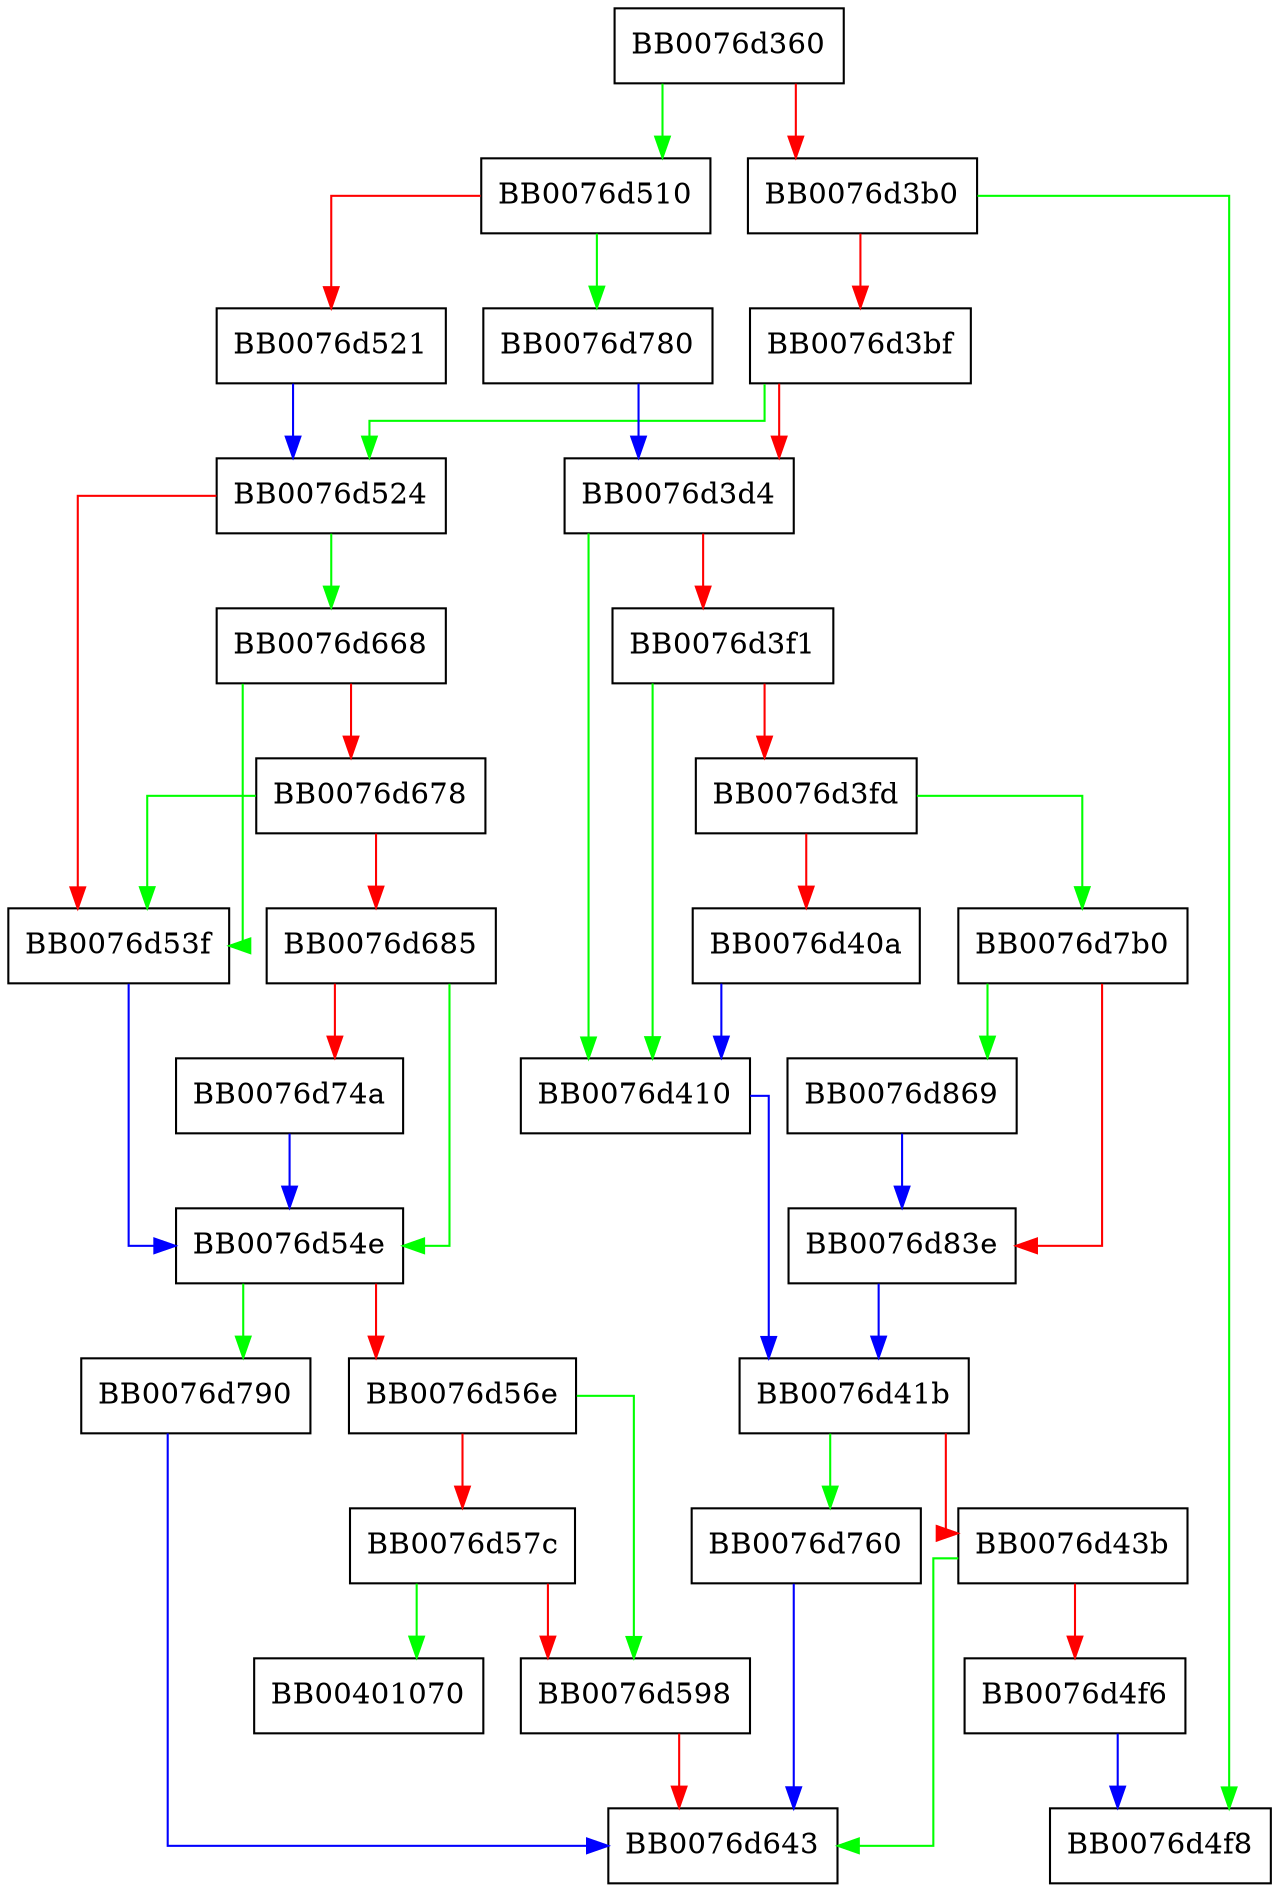 digraph rc4_hmac_md5_cipher {
  node [shape="box"];
  graph [splines=ortho];
  BB0076d360 -> BB0076d510 [color="green"];
  BB0076d360 -> BB0076d3b0 [color="red"];
  BB0076d3b0 -> BB0076d4f8 [color="green"];
  BB0076d3b0 -> BB0076d3bf [color="red"];
  BB0076d3bf -> BB0076d524 [color="green"];
  BB0076d3bf -> BB0076d3d4 [color="red"];
  BB0076d3d4 -> BB0076d410 [color="green"];
  BB0076d3d4 -> BB0076d3f1 [color="red"];
  BB0076d3f1 -> BB0076d410 [color="green"];
  BB0076d3f1 -> BB0076d3fd [color="red"];
  BB0076d3fd -> BB0076d7b0 [color="green"];
  BB0076d3fd -> BB0076d40a [color="red"];
  BB0076d40a -> BB0076d410 [color="blue"];
  BB0076d410 -> BB0076d41b [color="blue"];
  BB0076d41b -> BB0076d760 [color="green"];
  BB0076d41b -> BB0076d43b [color="red"];
  BB0076d43b -> BB0076d643 [color="green"];
  BB0076d43b -> BB0076d4f6 [color="red"];
  BB0076d4f6 -> BB0076d4f8 [color="blue"];
  BB0076d510 -> BB0076d780 [color="green"];
  BB0076d510 -> BB0076d521 [color="red"];
  BB0076d521 -> BB0076d524 [color="blue"];
  BB0076d524 -> BB0076d668 [color="green"];
  BB0076d524 -> BB0076d53f [color="red"];
  BB0076d53f -> BB0076d54e [color="blue"];
  BB0076d54e -> BB0076d790 [color="green"];
  BB0076d54e -> BB0076d56e [color="red"];
  BB0076d56e -> BB0076d598 [color="green"];
  BB0076d56e -> BB0076d57c [color="red"];
  BB0076d57c -> BB00401070 [color="green"];
  BB0076d57c -> BB0076d598 [color="red"];
  BB0076d598 -> BB0076d643 [color="red"];
  BB0076d668 -> BB0076d53f [color="green"];
  BB0076d668 -> BB0076d678 [color="red"];
  BB0076d678 -> BB0076d53f [color="green"];
  BB0076d678 -> BB0076d685 [color="red"];
  BB0076d685 -> BB0076d54e [color="green"];
  BB0076d685 -> BB0076d74a [color="red"];
  BB0076d74a -> BB0076d54e [color="blue"];
  BB0076d760 -> BB0076d643 [color="blue"];
  BB0076d780 -> BB0076d3d4 [color="blue"];
  BB0076d790 -> BB0076d643 [color="blue"];
  BB0076d7b0 -> BB0076d869 [color="green"];
  BB0076d7b0 -> BB0076d83e [color="red"];
  BB0076d83e -> BB0076d41b [color="blue"];
  BB0076d869 -> BB0076d83e [color="blue"];
}
